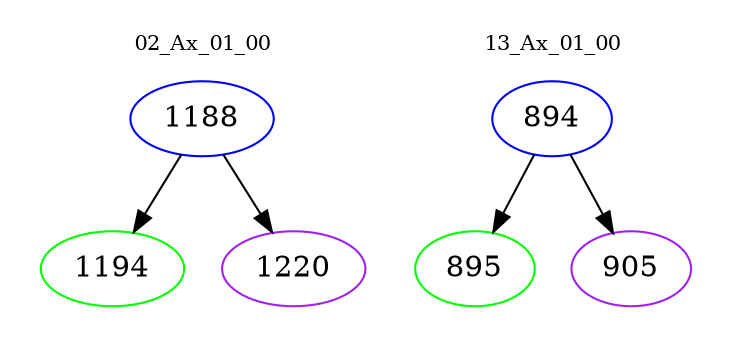digraph{
subgraph cluster_0 {
color = white
label = "02_Ax_01_00";
fontsize=10;
T0_1188 [label="1188", color="blue"]
T0_1188 -> T0_1194 [color="black"]
T0_1194 [label="1194", color="green"]
T0_1188 -> T0_1220 [color="black"]
T0_1220 [label="1220", color="purple"]
}
subgraph cluster_1 {
color = white
label = "13_Ax_01_00";
fontsize=10;
T1_894 [label="894", color="blue"]
T1_894 -> T1_895 [color="black"]
T1_895 [label="895", color="green"]
T1_894 -> T1_905 [color="black"]
T1_905 [label="905", color="purple"]
}
}
